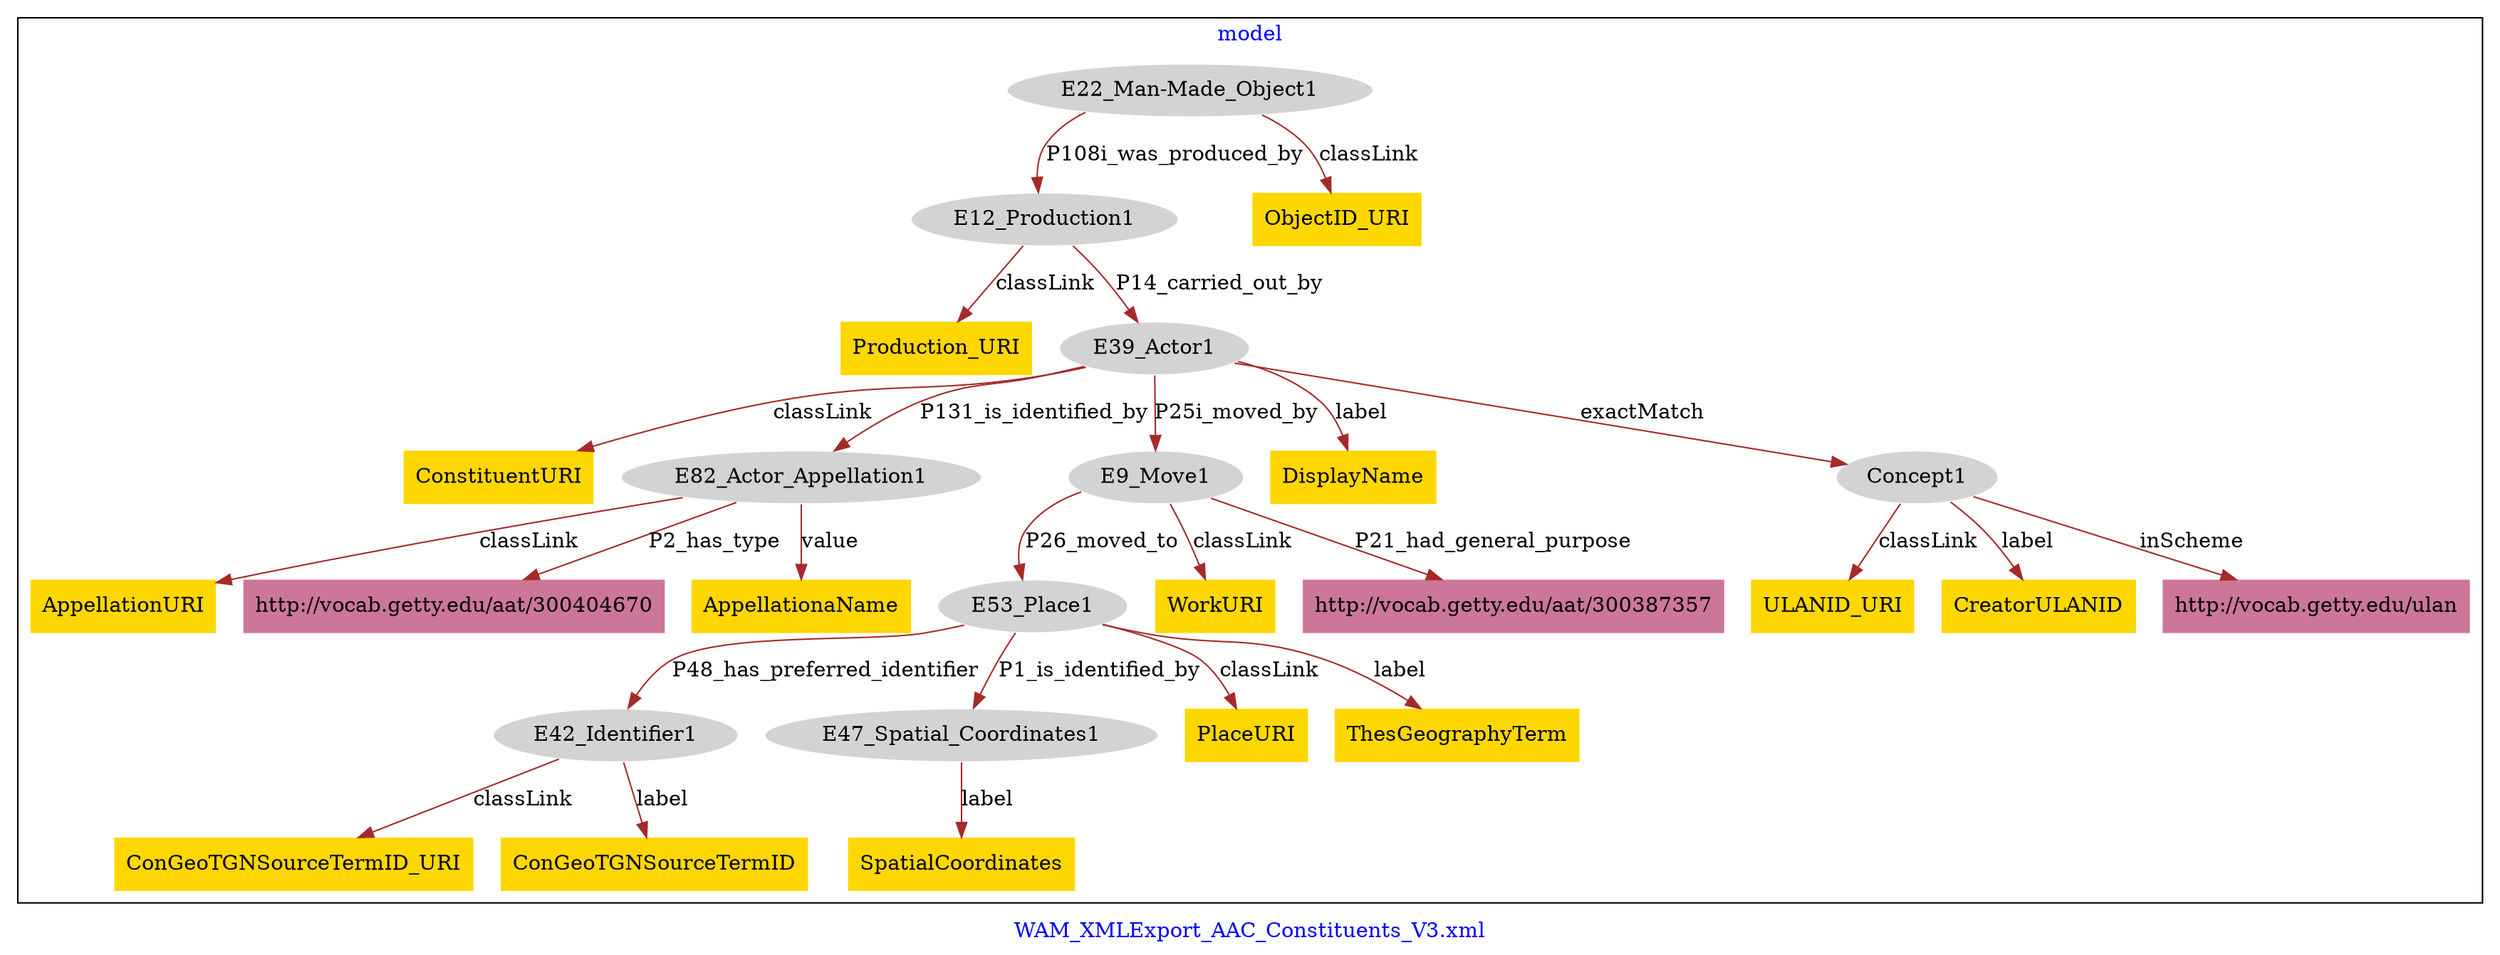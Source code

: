 digraph n0 {
fontcolor="blue"
remincross="true"
label="WAM_XMLExport_AAC_Constituents_V3.xml"
subgraph cluster {
label="model"
n2[style="filled",color="white",fillcolor="lightgray",label="E12_Production1"];
n3[shape="plaintext",style="filled",fillcolor="gold",label="Production_URI"];
n4[style="filled",color="white",fillcolor="lightgray",label="E39_Actor1"];
n5[style="filled",color="white",fillcolor="lightgray",label="E22_Man-Made_Object1"];
n6[shape="plaintext",style="filled",fillcolor="gold",label="ObjectID_URI"];
n7[shape="plaintext",style="filled",fillcolor="gold",label="ConstituentURI"];
n8[style="filled",color="white",fillcolor="lightgray",label="E82_Actor_Appellation1"];
n9[style="filled",color="white",fillcolor="lightgray",label="E9_Move1"];
n10[shape="plaintext",style="filled",fillcolor="gold",label="DisplayName"];
n11[style="filled",color="white",fillcolor="lightgray",label="Concept1"];
n12[style="filled",color="white",fillcolor="lightgray",label="E42_Identifier1"];
n13[shape="plaintext",style="filled",fillcolor="gold",label="ConGeoTGNSourceTermID_URI"];
n14[shape="plaintext",style="filled",fillcolor="gold",label="ConGeoTGNSourceTermID"];
n15[style="filled",color="white",fillcolor="lightgray",label="E47_Spatial_Coordinates1"];
n16[shape="plaintext",style="filled",fillcolor="gold",label="SpatialCoordinates"];
n17[style="filled",color="white",fillcolor="lightgray",label="E53_Place1"];
n18[shape="plaintext",style="filled",fillcolor="gold",label="PlaceURI"];
n19[shape="plaintext",style="filled",fillcolor="gold",label="ThesGeographyTerm"];
n20[shape="plaintext",style="filled",fillcolor="gold",label="AppellationURI"];
n21[shape="plaintext",style="filled",fillcolor="#CC7799",label="http://vocab.getty.edu/aat/300404670"];
n22[shape="plaintext",style="filled",fillcolor="gold",label="AppellationaName"];
n23[shape="plaintext",style="filled",fillcolor="gold",label="WorkURI"];
n24[shape="plaintext",style="filled",fillcolor="#CC7799",label="http://vocab.getty.edu/aat/300387357"];
n25[shape="plaintext",style="filled",fillcolor="gold",label="ULANID_URI"];
n26[shape="plaintext",style="filled",fillcolor="gold",label="CreatorULANID"];
n27[shape="plaintext",style="filled",fillcolor="#CC7799",label="http://vocab.getty.edu/ulan"];
}
n2 -> n3[color="brown",fontcolor="black",label="classLink"]
n2 -> n4[color="brown",fontcolor="black",label="P14_carried_out_by"]
n5 -> n6[color="brown",fontcolor="black",label="classLink"]
n5 -> n2[color="brown",fontcolor="black",label="P108i_was_produced_by"]
n4 -> n7[color="brown",fontcolor="black",label="classLink"]
n4 -> n8[color="brown",fontcolor="black",label="P131_is_identified_by"]
n4 -> n9[color="brown",fontcolor="black",label="P25i_moved_by"]
n4 -> n10[color="brown",fontcolor="black",label="label"]
n4 -> n11[color="brown",fontcolor="black",label="exactMatch"]
n12 -> n13[color="brown",fontcolor="black",label="classLink"]
n12 -> n14[color="brown",fontcolor="black",label="label"]
n15 -> n16[color="brown",fontcolor="black",label="label"]
n17 -> n18[color="brown",fontcolor="black",label="classLink"]
n17 -> n15[color="brown",fontcolor="black",label="P1_is_identified_by"]
n17 -> n12[color="brown",fontcolor="black",label="P48_has_preferred_identifier"]
n17 -> n19[color="brown",fontcolor="black",label="label"]
n8 -> n20[color="brown",fontcolor="black",label="classLink"]
n8 -> n21[color="brown",fontcolor="black",label="P2_has_type"]
n8 -> n22[color="brown",fontcolor="black",label="value"]
n9 -> n23[color="brown",fontcolor="black",label="classLink"]
n9 -> n24[color="brown",fontcolor="black",label="P21_had_general_purpose"]
n9 -> n17[color="brown",fontcolor="black",label="P26_moved_to"]
n11 -> n25[color="brown",fontcolor="black",label="classLink"]
n11 -> n26[color="brown",fontcolor="black",label="label"]
n11 -> n27[color="brown",fontcolor="black",label="inScheme"]
}
